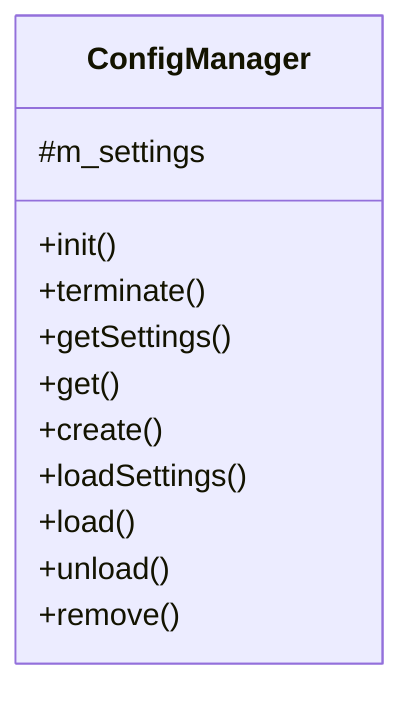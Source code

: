 classDiagram
    class ConfigManager {
        +init()
        +terminate()
        +getSettings()
        +get()
        +create()
        +loadSettings()
        +load()
        +unload()
        +remove()
        #m_settings
    }